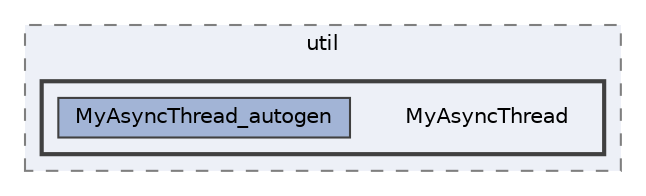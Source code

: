 digraph "MyAsyncThread"
{
 // LATEX_PDF_SIZE
  bgcolor="transparent";
  edge [fontname=Helvetica,fontsize=10,labelfontname=Helvetica,labelfontsize=10];
  node [fontname=Helvetica,fontsize=10,shape=box,height=0.2,width=0.4];
  compound=true
  subgraph clusterdir_d5d21c73af0de6725766683ac57443f0 {
    graph [ bgcolor="#edf0f7", pencolor="grey50", label="util", fontname=Helvetica,fontsize=10 style="filled,dashed", URL="dir_d5d21c73af0de6725766683ac57443f0.html",tooltip=""]
  subgraph clusterdir_d0bdbd070a96181cfe5f6fb402fac70d {
    graph [ bgcolor="#edf0f7", pencolor="grey25", label="", fontname=Helvetica,fontsize=10 style="filled,bold", URL="dir_d0bdbd070a96181cfe5f6fb402fac70d.html",tooltip=""]
    dir_d0bdbd070a96181cfe5f6fb402fac70d [shape=plaintext, label="MyAsyncThread"];
  dir_89dff133691bbb77652bcc8ce762ef4e [label="MyAsyncThread_autogen", fillcolor="#a2b4d6", color="grey25", style="filled", URL="dir_89dff133691bbb77652bcc8ce762ef4e.html",tooltip=""];
  }
  }
}

